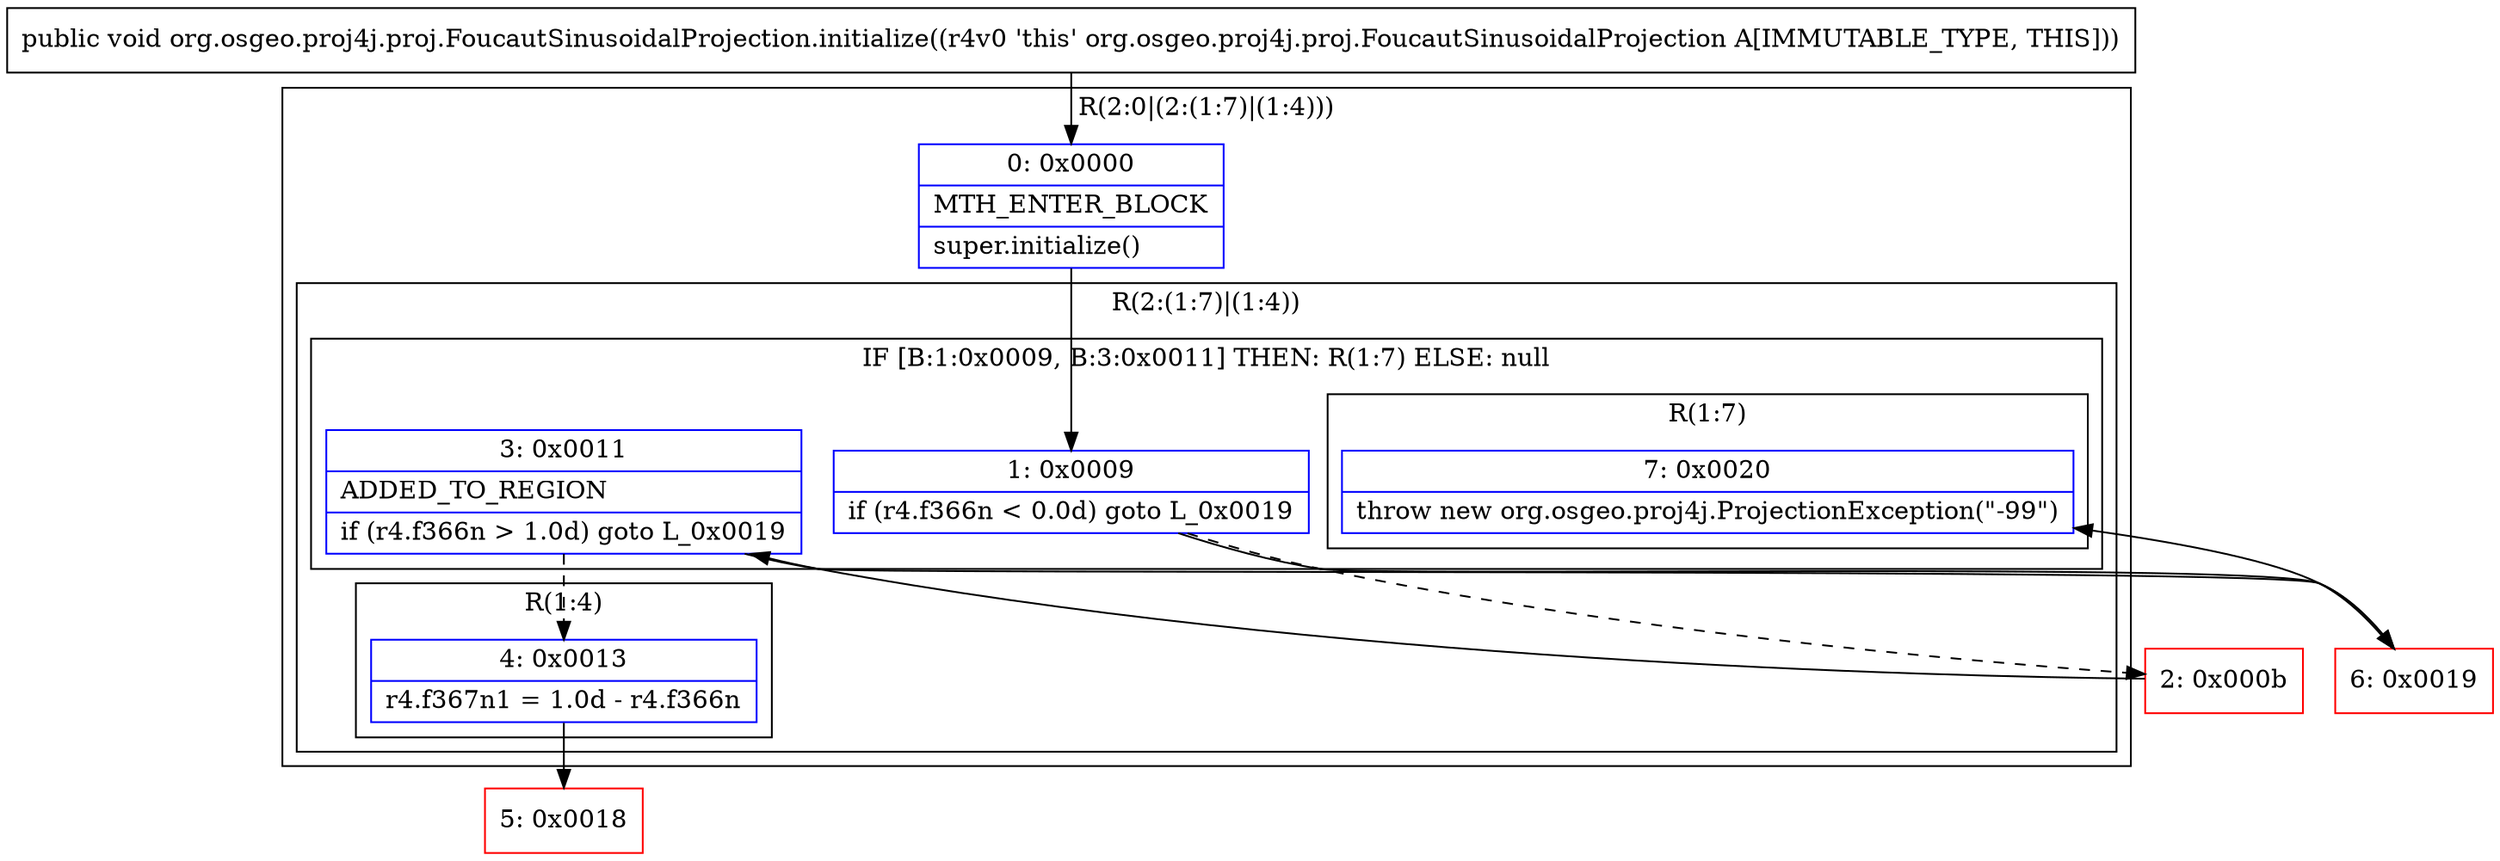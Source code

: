 digraph "CFG fororg.osgeo.proj4j.proj.FoucautSinusoidalProjection.initialize()V" {
subgraph cluster_Region_938224466 {
label = "R(2:0|(2:(1:7)|(1:4)))";
node [shape=record,color=blue];
Node_0 [shape=record,label="{0\:\ 0x0000|MTH_ENTER_BLOCK\l|super.initialize()\l}"];
subgraph cluster_Region_1047135984 {
label = "R(2:(1:7)|(1:4))";
node [shape=record,color=blue];
subgraph cluster_IfRegion_1594122799 {
label = "IF [B:1:0x0009, B:3:0x0011] THEN: R(1:7) ELSE: null";
node [shape=record,color=blue];
Node_1 [shape=record,label="{1\:\ 0x0009|if (r4.f366n \< 0.0d) goto L_0x0019\l}"];
Node_3 [shape=record,label="{3\:\ 0x0011|ADDED_TO_REGION\l|if (r4.f366n \> 1.0d) goto L_0x0019\l}"];
subgraph cluster_Region_948022300 {
label = "R(1:7)";
node [shape=record,color=blue];
Node_7 [shape=record,label="{7\:\ 0x0020|throw new org.osgeo.proj4j.ProjectionException(\"\-99\")\l}"];
}
}
subgraph cluster_Region_1860282085 {
label = "R(1:4)";
node [shape=record,color=blue];
Node_4 [shape=record,label="{4\:\ 0x0013|r4.f367n1 = 1.0d \- r4.f366n\l}"];
}
}
}
Node_2 [shape=record,color=red,label="{2\:\ 0x000b}"];
Node_5 [shape=record,color=red,label="{5\:\ 0x0018}"];
Node_6 [shape=record,color=red,label="{6\:\ 0x0019}"];
MethodNode[shape=record,label="{public void org.osgeo.proj4j.proj.FoucautSinusoidalProjection.initialize((r4v0 'this' org.osgeo.proj4j.proj.FoucautSinusoidalProjection A[IMMUTABLE_TYPE, THIS])) }"];
MethodNode -> Node_0;
Node_0 -> Node_1;
Node_1 -> Node_2[style=dashed];
Node_1 -> Node_6;
Node_3 -> Node_4[style=dashed];
Node_3 -> Node_6;
Node_4 -> Node_5;
Node_2 -> Node_3;
Node_6 -> Node_7;
}

